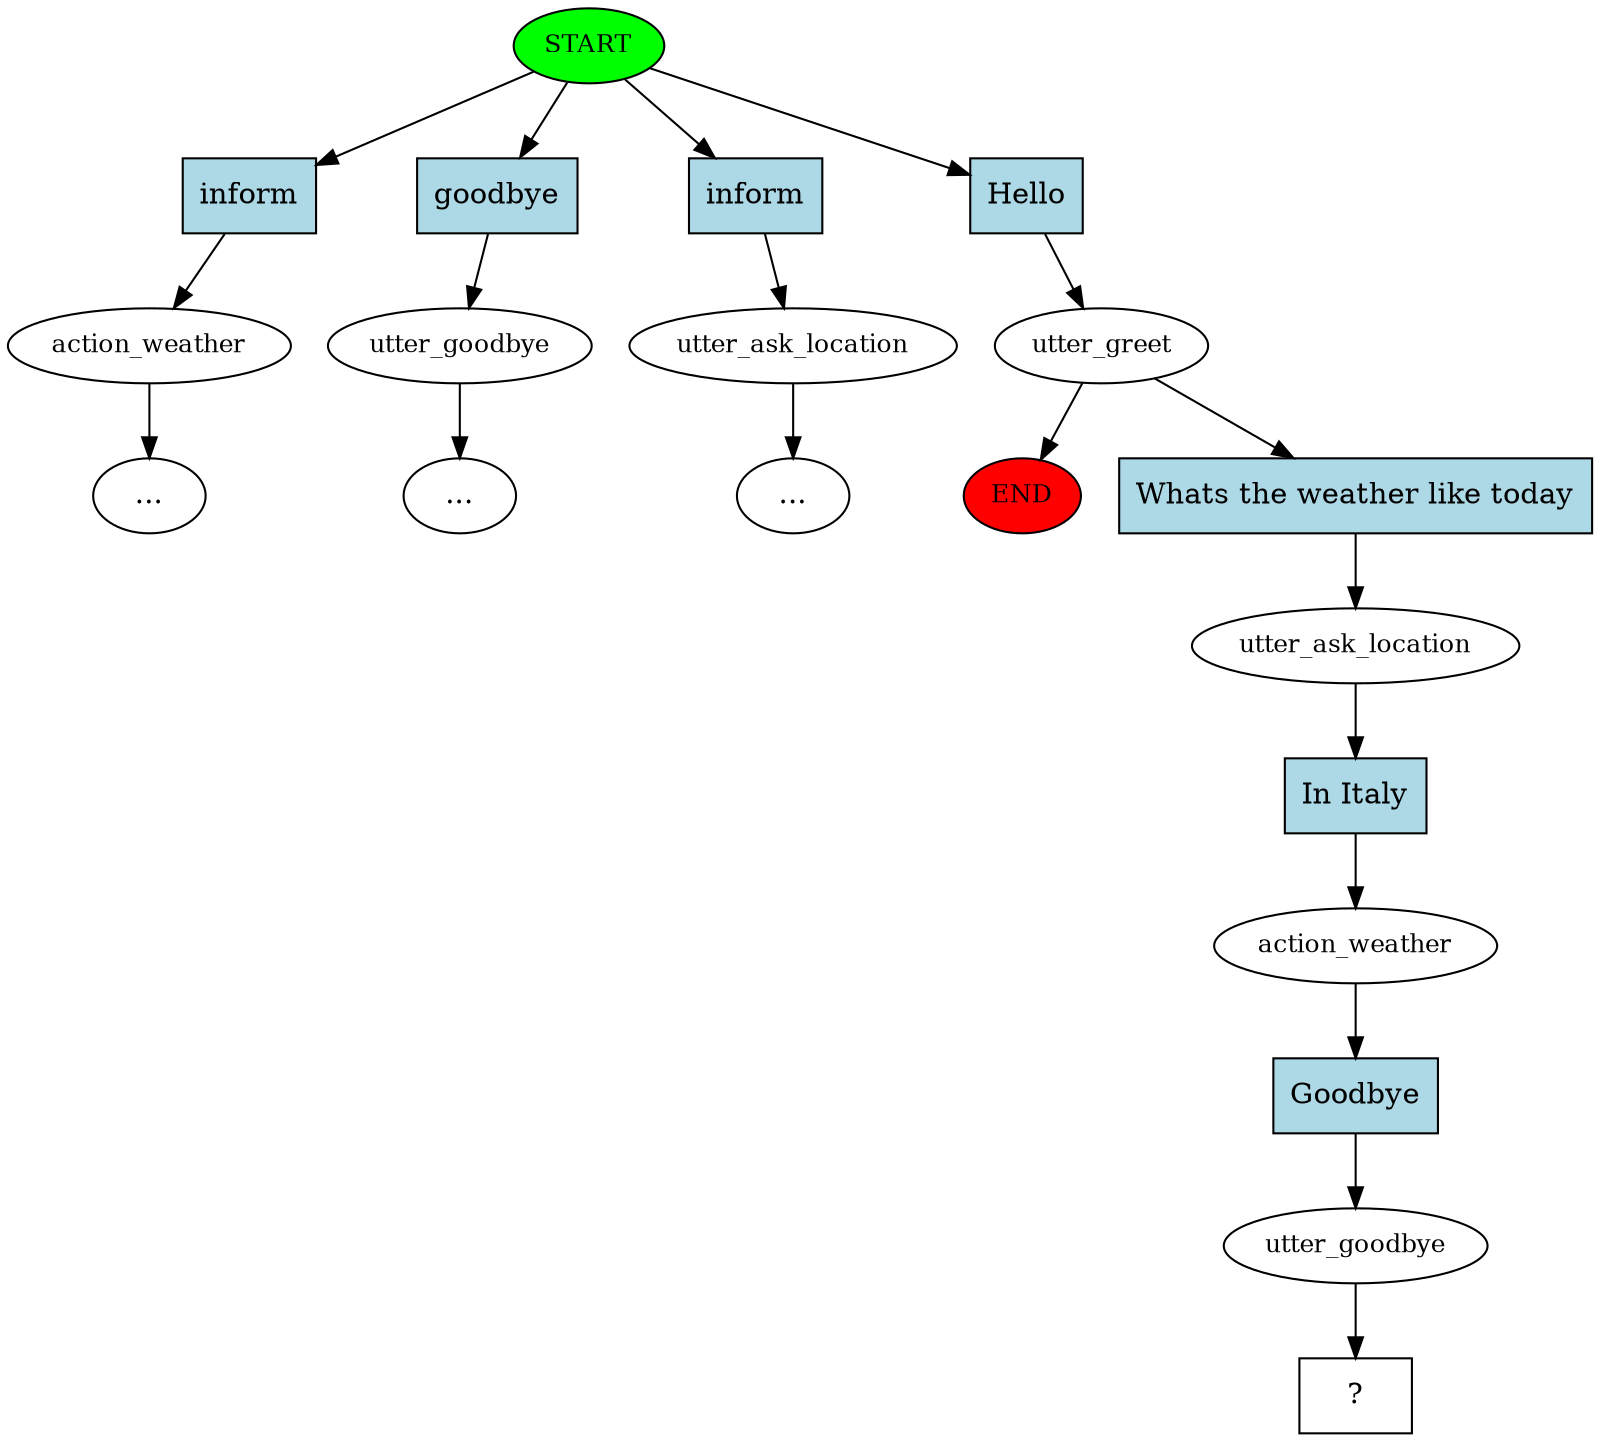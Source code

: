 digraph  {
0 [class="start active", fillcolor=green, fontsize=12, label=START, style=filled];
"-1" [class=end, fillcolor=red, fontsize=12, label=END, style=filled];
1 [class="", fontsize=12, label=action_weather];
"-3" [class=ellipsis, label="..."];
2 [class="", fontsize=12, label=utter_goodbye];
"-4" [class=ellipsis, label="..."];
3 [class="", fontsize=12, label=utter_ask_location];
"-5" [class=ellipsis, label="..."];
4 [class=active, fontsize=12, label=utter_greet];
6 [class=active, fontsize=12, label=utter_ask_location];
7 [class=active, fontsize=12, label=action_weather];
8 [class=active, fontsize=12, label=utter_goodbye];
9 [class="intent dashed active", label="  ?  ", shape=rect];
10 [class=intent, fillcolor=lightblue, label=inform, shape=rect, style=filled];
11 [class=intent, fillcolor=lightblue, label=goodbye, shape=rect, style=filled];
12 [class=intent, fillcolor=lightblue, label=inform, shape=rect, style=filled];
13 [class="intent active", fillcolor=lightblue, label=Hello, shape=rect, style=filled];
14 [class="intent active", fillcolor=lightblue, label="Whats the weather like today", shape=rect, style=filled];
15 [class="intent active", fillcolor=lightblue, label="In Italy", shape=rect, style=filled];
16 [class="intent active", fillcolor=lightblue, label=Goodbye, shape=rect, style=filled];
0 -> 10  [class="", key=0];
0 -> 11  [class="", key=0];
0 -> 12  [class="", key=0];
0 -> 13  [class=active, key=0];
1 -> "-3"  [class="", key=NONE, label=""];
2 -> "-4"  [class="", key=NONE, label=""];
3 -> "-5"  [class="", key=NONE, label=""];
4 -> "-1"  [class="", key=NONE, label=""];
4 -> 14  [class=active, key=0];
6 -> 15  [class=active, key=0];
7 -> 16  [class=active, key=0];
8 -> 9  [class=active, key=NONE, label=""];
10 -> 1  [class="", key=0];
11 -> 2  [class="", key=0];
12 -> 3  [class="", key=0];
13 -> 4  [class=active, key=0];
14 -> 6  [class=active, key=0];
15 -> 7  [class=active, key=0];
16 -> 8  [class=active, key=0];
}
